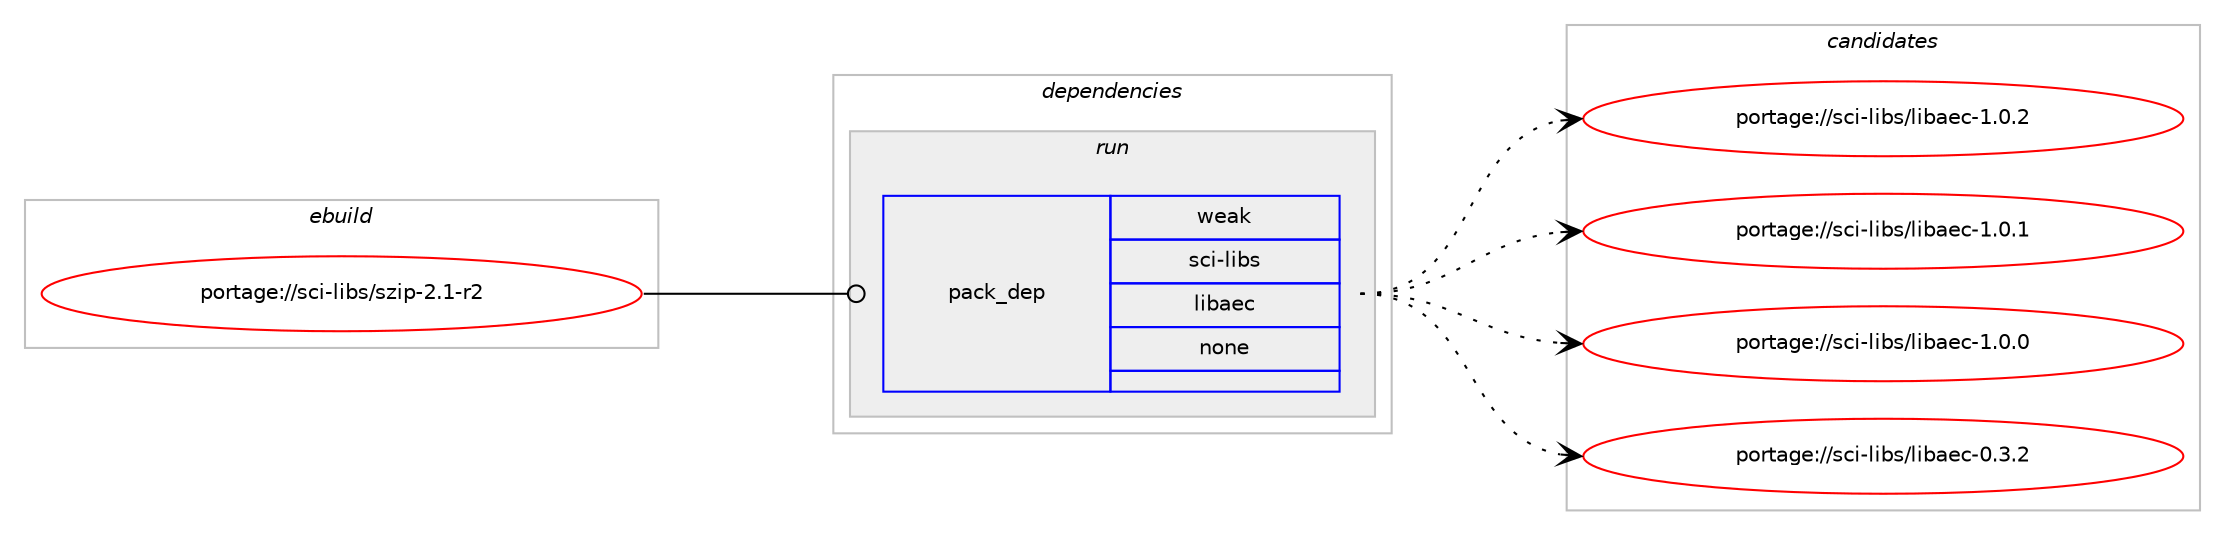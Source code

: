 digraph prolog {

# *************
# Graph options
# *************

newrank=true;
concentrate=true;
compound=true;
graph [rankdir=LR,fontname=Helvetica,fontsize=10,ranksep=1.5];#, ranksep=2.5, nodesep=0.2];
edge  [arrowhead=vee];
node  [fontname=Helvetica,fontsize=10];

# **********
# The ebuild
# **********

subgraph cluster_leftcol {
color=gray;
rank=same;
label=<<i>ebuild</i>>;
id [label="portage://sci-libs/szip-2.1-r2", color=red, width=4, href="../sci-libs/szip-2.1-r2.svg"];
}

# ****************
# The dependencies
# ****************

subgraph cluster_midcol {
color=gray;
label=<<i>dependencies</i>>;
subgraph cluster_compile {
fillcolor="#eeeeee";
style=filled;
label=<<i>compile</i>>;
}
subgraph cluster_compileandrun {
fillcolor="#eeeeee";
style=filled;
label=<<i>compile and run</i>>;
}
subgraph cluster_run {
fillcolor="#eeeeee";
style=filled;
label=<<i>run</i>>;
subgraph pack36264 {
dependency46908 [label=<<TABLE BORDER="0" CELLBORDER="1" CELLSPACING="0" CELLPADDING="4" WIDTH="220"><TR><TD ROWSPAN="6" CELLPADDING="30">pack_dep</TD></TR><TR><TD WIDTH="110">weak</TD></TR><TR><TD>sci-libs</TD></TR><TR><TD>libaec</TD></TR><TR><TD>none</TD></TR><TR><TD></TD></TR></TABLE>>, shape=none, color=blue];
}
id:e -> dependency46908:w [weight=20,style="solid",arrowhead="odot"];
}
}

# **************
# The candidates
# **************

subgraph cluster_choices {
rank=same;
color=gray;
label=<<i>candidates</i>>;

subgraph choice36264 {
color=black;
nodesep=1;
choice11599105451081059811547108105989710199454946484650 [label="portage://sci-libs/libaec-1.0.2", color=red, width=4,href="../sci-libs/libaec-1.0.2.svg"];
choice11599105451081059811547108105989710199454946484649 [label="portage://sci-libs/libaec-1.0.1", color=red, width=4,href="../sci-libs/libaec-1.0.1.svg"];
choice11599105451081059811547108105989710199454946484648 [label="portage://sci-libs/libaec-1.0.0", color=red, width=4,href="../sci-libs/libaec-1.0.0.svg"];
choice11599105451081059811547108105989710199454846514650 [label="portage://sci-libs/libaec-0.3.2", color=red, width=4,href="../sci-libs/libaec-0.3.2.svg"];
dependency46908:e -> choice11599105451081059811547108105989710199454946484650:w [style=dotted,weight="100"];
dependency46908:e -> choice11599105451081059811547108105989710199454946484649:w [style=dotted,weight="100"];
dependency46908:e -> choice11599105451081059811547108105989710199454946484648:w [style=dotted,weight="100"];
dependency46908:e -> choice11599105451081059811547108105989710199454846514650:w [style=dotted,weight="100"];
}
}

}

